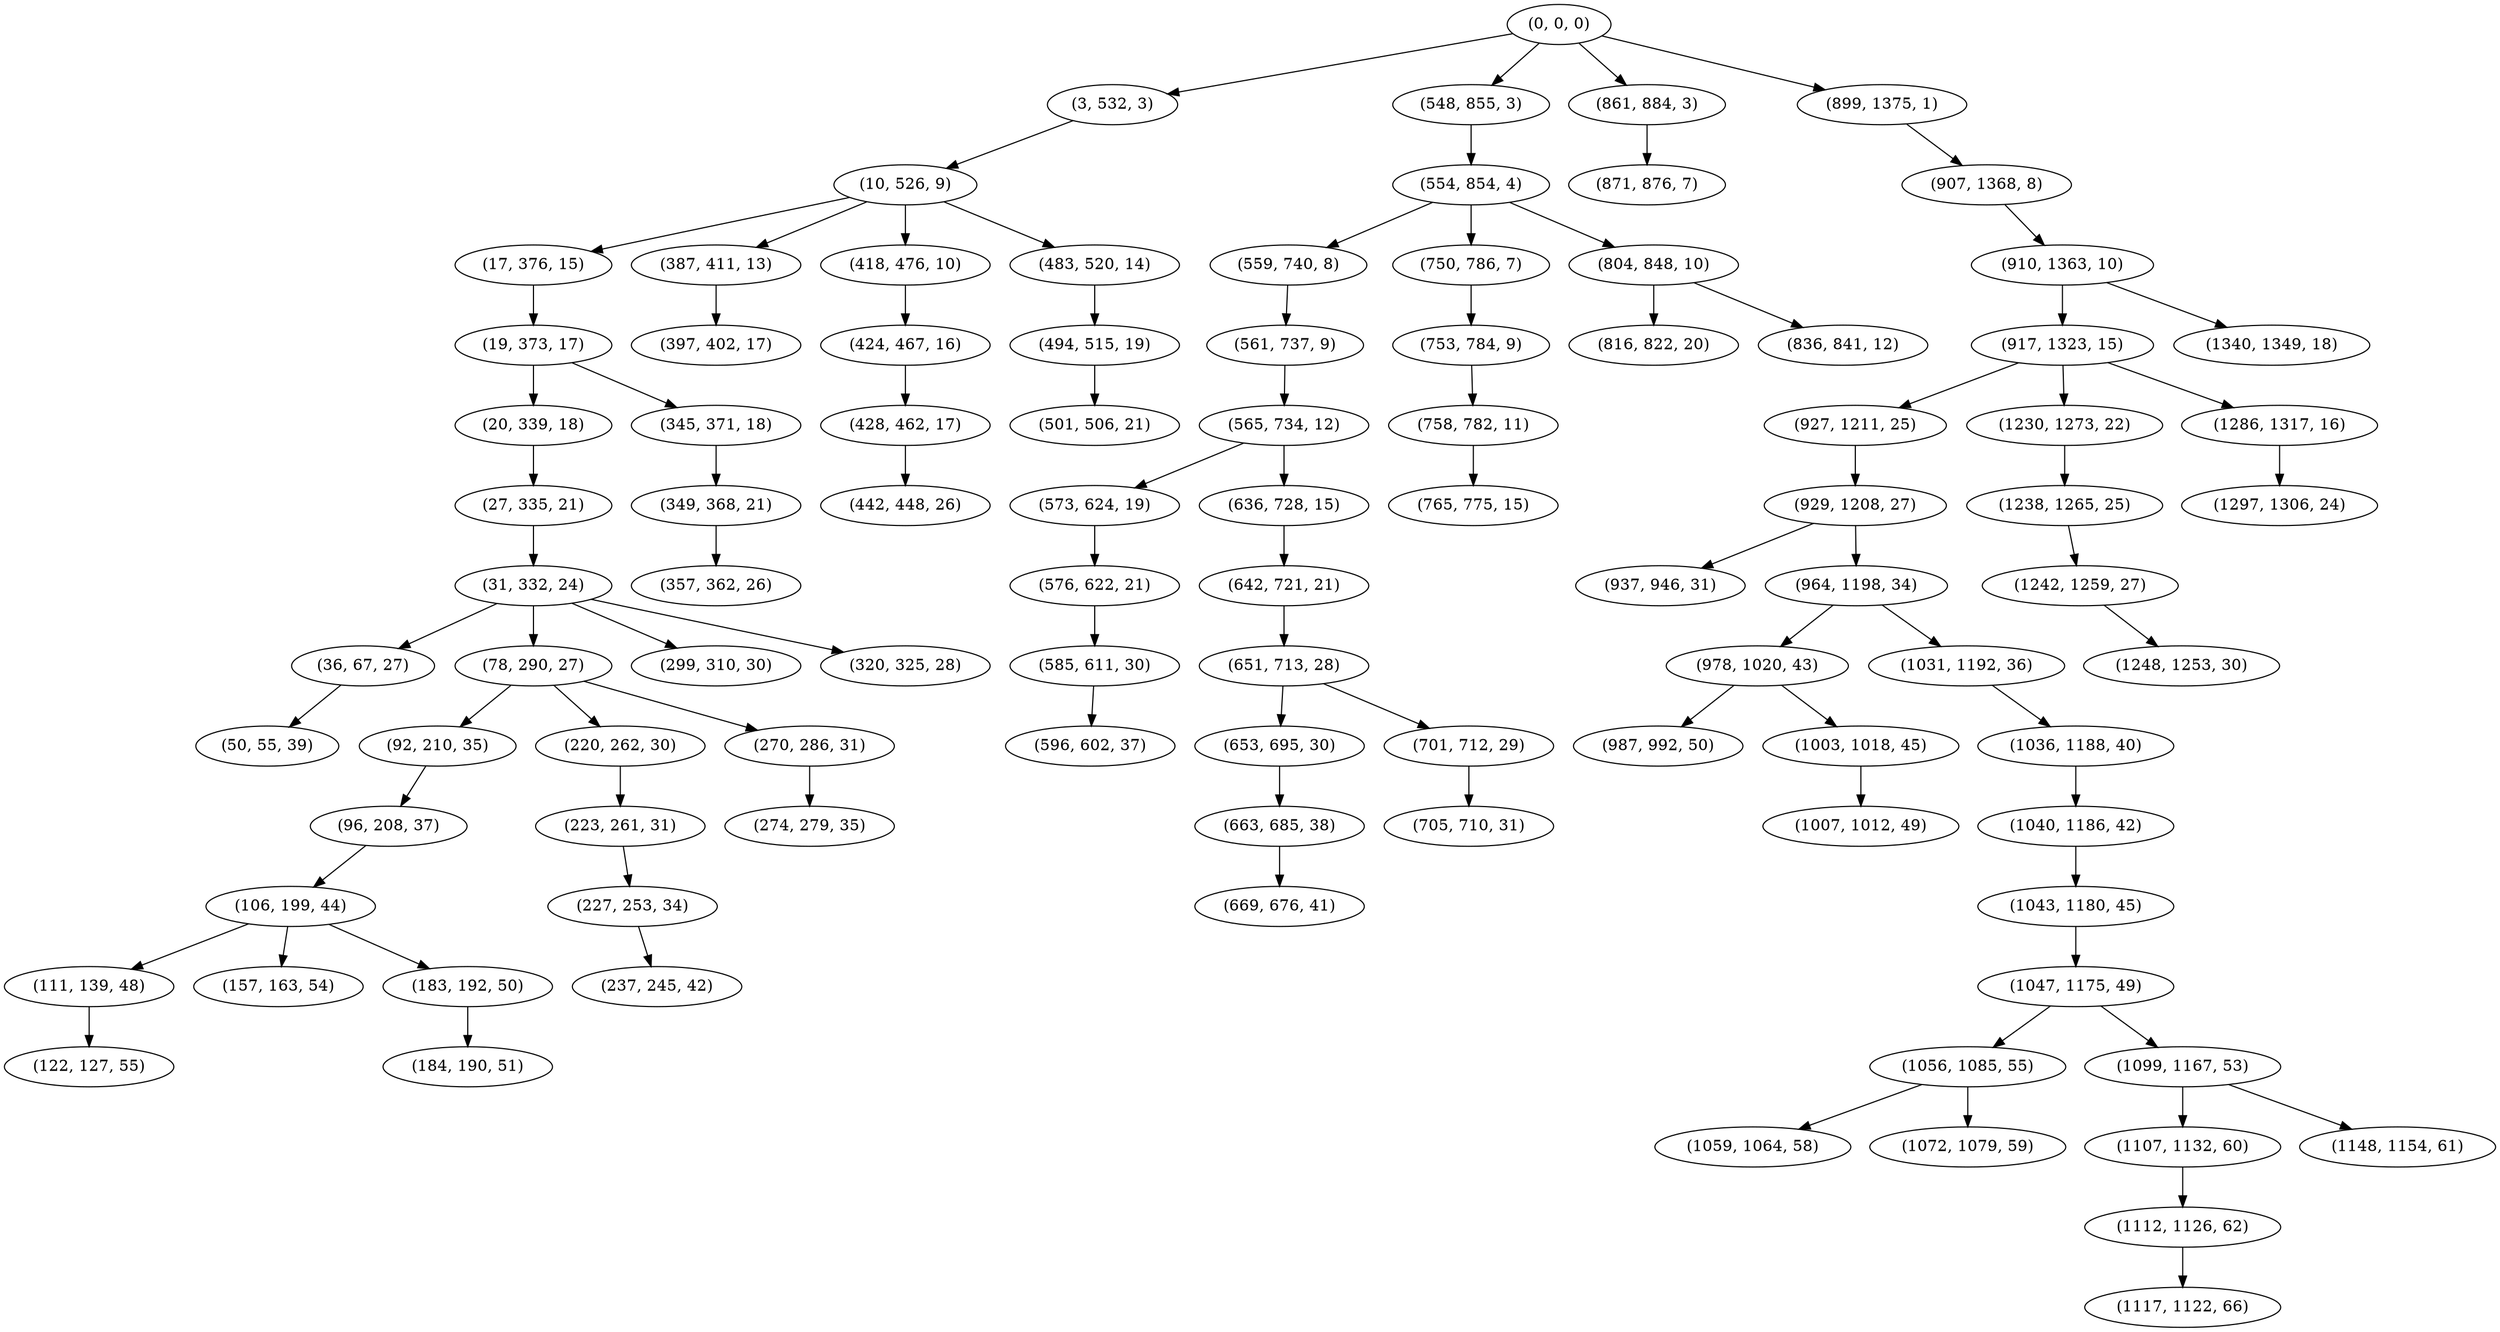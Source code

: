 digraph tree {
    "(0, 0, 0)";
    "(3, 532, 3)";
    "(10, 526, 9)";
    "(17, 376, 15)";
    "(19, 373, 17)";
    "(20, 339, 18)";
    "(27, 335, 21)";
    "(31, 332, 24)";
    "(36, 67, 27)";
    "(50, 55, 39)";
    "(78, 290, 27)";
    "(92, 210, 35)";
    "(96, 208, 37)";
    "(106, 199, 44)";
    "(111, 139, 48)";
    "(122, 127, 55)";
    "(157, 163, 54)";
    "(183, 192, 50)";
    "(184, 190, 51)";
    "(220, 262, 30)";
    "(223, 261, 31)";
    "(227, 253, 34)";
    "(237, 245, 42)";
    "(270, 286, 31)";
    "(274, 279, 35)";
    "(299, 310, 30)";
    "(320, 325, 28)";
    "(345, 371, 18)";
    "(349, 368, 21)";
    "(357, 362, 26)";
    "(387, 411, 13)";
    "(397, 402, 17)";
    "(418, 476, 10)";
    "(424, 467, 16)";
    "(428, 462, 17)";
    "(442, 448, 26)";
    "(483, 520, 14)";
    "(494, 515, 19)";
    "(501, 506, 21)";
    "(548, 855, 3)";
    "(554, 854, 4)";
    "(559, 740, 8)";
    "(561, 737, 9)";
    "(565, 734, 12)";
    "(573, 624, 19)";
    "(576, 622, 21)";
    "(585, 611, 30)";
    "(596, 602, 37)";
    "(636, 728, 15)";
    "(642, 721, 21)";
    "(651, 713, 28)";
    "(653, 695, 30)";
    "(663, 685, 38)";
    "(669, 676, 41)";
    "(701, 712, 29)";
    "(705, 710, 31)";
    "(750, 786, 7)";
    "(753, 784, 9)";
    "(758, 782, 11)";
    "(765, 775, 15)";
    "(804, 848, 10)";
    "(816, 822, 20)";
    "(836, 841, 12)";
    "(861, 884, 3)";
    "(871, 876, 7)";
    "(899, 1375, 1)";
    "(907, 1368, 8)";
    "(910, 1363, 10)";
    "(917, 1323, 15)";
    "(927, 1211, 25)";
    "(929, 1208, 27)";
    "(937, 946, 31)";
    "(964, 1198, 34)";
    "(978, 1020, 43)";
    "(987, 992, 50)";
    "(1003, 1018, 45)";
    "(1007, 1012, 49)";
    "(1031, 1192, 36)";
    "(1036, 1188, 40)";
    "(1040, 1186, 42)";
    "(1043, 1180, 45)";
    "(1047, 1175, 49)";
    "(1056, 1085, 55)";
    "(1059, 1064, 58)";
    "(1072, 1079, 59)";
    "(1099, 1167, 53)";
    "(1107, 1132, 60)";
    "(1112, 1126, 62)";
    "(1117, 1122, 66)";
    "(1148, 1154, 61)";
    "(1230, 1273, 22)";
    "(1238, 1265, 25)";
    "(1242, 1259, 27)";
    "(1248, 1253, 30)";
    "(1286, 1317, 16)";
    "(1297, 1306, 24)";
    "(1340, 1349, 18)";
    "(0, 0, 0)" -> "(3, 532, 3)";
    "(0, 0, 0)" -> "(548, 855, 3)";
    "(0, 0, 0)" -> "(861, 884, 3)";
    "(0, 0, 0)" -> "(899, 1375, 1)";
    "(3, 532, 3)" -> "(10, 526, 9)";
    "(10, 526, 9)" -> "(17, 376, 15)";
    "(10, 526, 9)" -> "(387, 411, 13)";
    "(10, 526, 9)" -> "(418, 476, 10)";
    "(10, 526, 9)" -> "(483, 520, 14)";
    "(17, 376, 15)" -> "(19, 373, 17)";
    "(19, 373, 17)" -> "(20, 339, 18)";
    "(19, 373, 17)" -> "(345, 371, 18)";
    "(20, 339, 18)" -> "(27, 335, 21)";
    "(27, 335, 21)" -> "(31, 332, 24)";
    "(31, 332, 24)" -> "(36, 67, 27)";
    "(31, 332, 24)" -> "(78, 290, 27)";
    "(31, 332, 24)" -> "(299, 310, 30)";
    "(31, 332, 24)" -> "(320, 325, 28)";
    "(36, 67, 27)" -> "(50, 55, 39)";
    "(78, 290, 27)" -> "(92, 210, 35)";
    "(78, 290, 27)" -> "(220, 262, 30)";
    "(78, 290, 27)" -> "(270, 286, 31)";
    "(92, 210, 35)" -> "(96, 208, 37)";
    "(96, 208, 37)" -> "(106, 199, 44)";
    "(106, 199, 44)" -> "(111, 139, 48)";
    "(106, 199, 44)" -> "(157, 163, 54)";
    "(106, 199, 44)" -> "(183, 192, 50)";
    "(111, 139, 48)" -> "(122, 127, 55)";
    "(183, 192, 50)" -> "(184, 190, 51)";
    "(220, 262, 30)" -> "(223, 261, 31)";
    "(223, 261, 31)" -> "(227, 253, 34)";
    "(227, 253, 34)" -> "(237, 245, 42)";
    "(270, 286, 31)" -> "(274, 279, 35)";
    "(345, 371, 18)" -> "(349, 368, 21)";
    "(349, 368, 21)" -> "(357, 362, 26)";
    "(387, 411, 13)" -> "(397, 402, 17)";
    "(418, 476, 10)" -> "(424, 467, 16)";
    "(424, 467, 16)" -> "(428, 462, 17)";
    "(428, 462, 17)" -> "(442, 448, 26)";
    "(483, 520, 14)" -> "(494, 515, 19)";
    "(494, 515, 19)" -> "(501, 506, 21)";
    "(548, 855, 3)" -> "(554, 854, 4)";
    "(554, 854, 4)" -> "(559, 740, 8)";
    "(554, 854, 4)" -> "(750, 786, 7)";
    "(554, 854, 4)" -> "(804, 848, 10)";
    "(559, 740, 8)" -> "(561, 737, 9)";
    "(561, 737, 9)" -> "(565, 734, 12)";
    "(565, 734, 12)" -> "(573, 624, 19)";
    "(565, 734, 12)" -> "(636, 728, 15)";
    "(573, 624, 19)" -> "(576, 622, 21)";
    "(576, 622, 21)" -> "(585, 611, 30)";
    "(585, 611, 30)" -> "(596, 602, 37)";
    "(636, 728, 15)" -> "(642, 721, 21)";
    "(642, 721, 21)" -> "(651, 713, 28)";
    "(651, 713, 28)" -> "(653, 695, 30)";
    "(651, 713, 28)" -> "(701, 712, 29)";
    "(653, 695, 30)" -> "(663, 685, 38)";
    "(663, 685, 38)" -> "(669, 676, 41)";
    "(701, 712, 29)" -> "(705, 710, 31)";
    "(750, 786, 7)" -> "(753, 784, 9)";
    "(753, 784, 9)" -> "(758, 782, 11)";
    "(758, 782, 11)" -> "(765, 775, 15)";
    "(804, 848, 10)" -> "(816, 822, 20)";
    "(804, 848, 10)" -> "(836, 841, 12)";
    "(861, 884, 3)" -> "(871, 876, 7)";
    "(899, 1375, 1)" -> "(907, 1368, 8)";
    "(907, 1368, 8)" -> "(910, 1363, 10)";
    "(910, 1363, 10)" -> "(917, 1323, 15)";
    "(910, 1363, 10)" -> "(1340, 1349, 18)";
    "(917, 1323, 15)" -> "(927, 1211, 25)";
    "(917, 1323, 15)" -> "(1230, 1273, 22)";
    "(917, 1323, 15)" -> "(1286, 1317, 16)";
    "(927, 1211, 25)" -> "(929, 1208, 27)";
    "(929, 1208, 27)" -> "(937, 946, 31)";
    "(929, 1208, 27)" -> "(964, 1198, 34)";
    "(964, 1198, 34)" -> "(978, 1020, 43)";
    "(964, 1198, 34)" -> "(1031, 1192, 36)";
    "(978, 1020, 43)" -> "(987, 992, 50)";
    "(978, 1020, 43)" -> "(1003, 1018, 45)";
    "(1003, 1018, 45)" -> "(1007, 1012, 49)";
    "(1031, 1192, 36)" -> "(1036, 1188, 40)";
    "(1036, 1188, 40)" -> "(1040, 1186, 42)";
    "(1040, 1186, 42)" -> "(1043, 1180, 45)";
    "(1043, 1180, 45)" -> "(1047, 1175, 49)";
    "(1047, 1175, 49)" -> "(1056, 1085, 55)";
    "(1047, 1175, 49)" -> "(1099, 1167, 53)";
    "(1056, 1085, 55)" -> "(1059, 1064, 58)";
    "(1056, 1085, 55)" -> "(1072, 1079, 59)";
    "(1099, 1167, 53)" -> "(1107, 1132, 60)";
    "(1099, 1167, 53)" -> "(1148, 1154, 61)";
    "(1107, 1132, 60)" -> "(1112, 1126, 62)";
    "(1112, 1126, 62)" -> "(1117, 1122, 66)";
    "(1230, 1273, 22)" -> "(1238, 1265, 25)";
    "(1238, 1265, 25)" -> "(1242, 1259, 27)";
    "(1242, 1259, 27)" -> "(1248, 1253, 30)";
    "(1286, 1317, 16)" -> "(1297, 1306, 24)";
}
